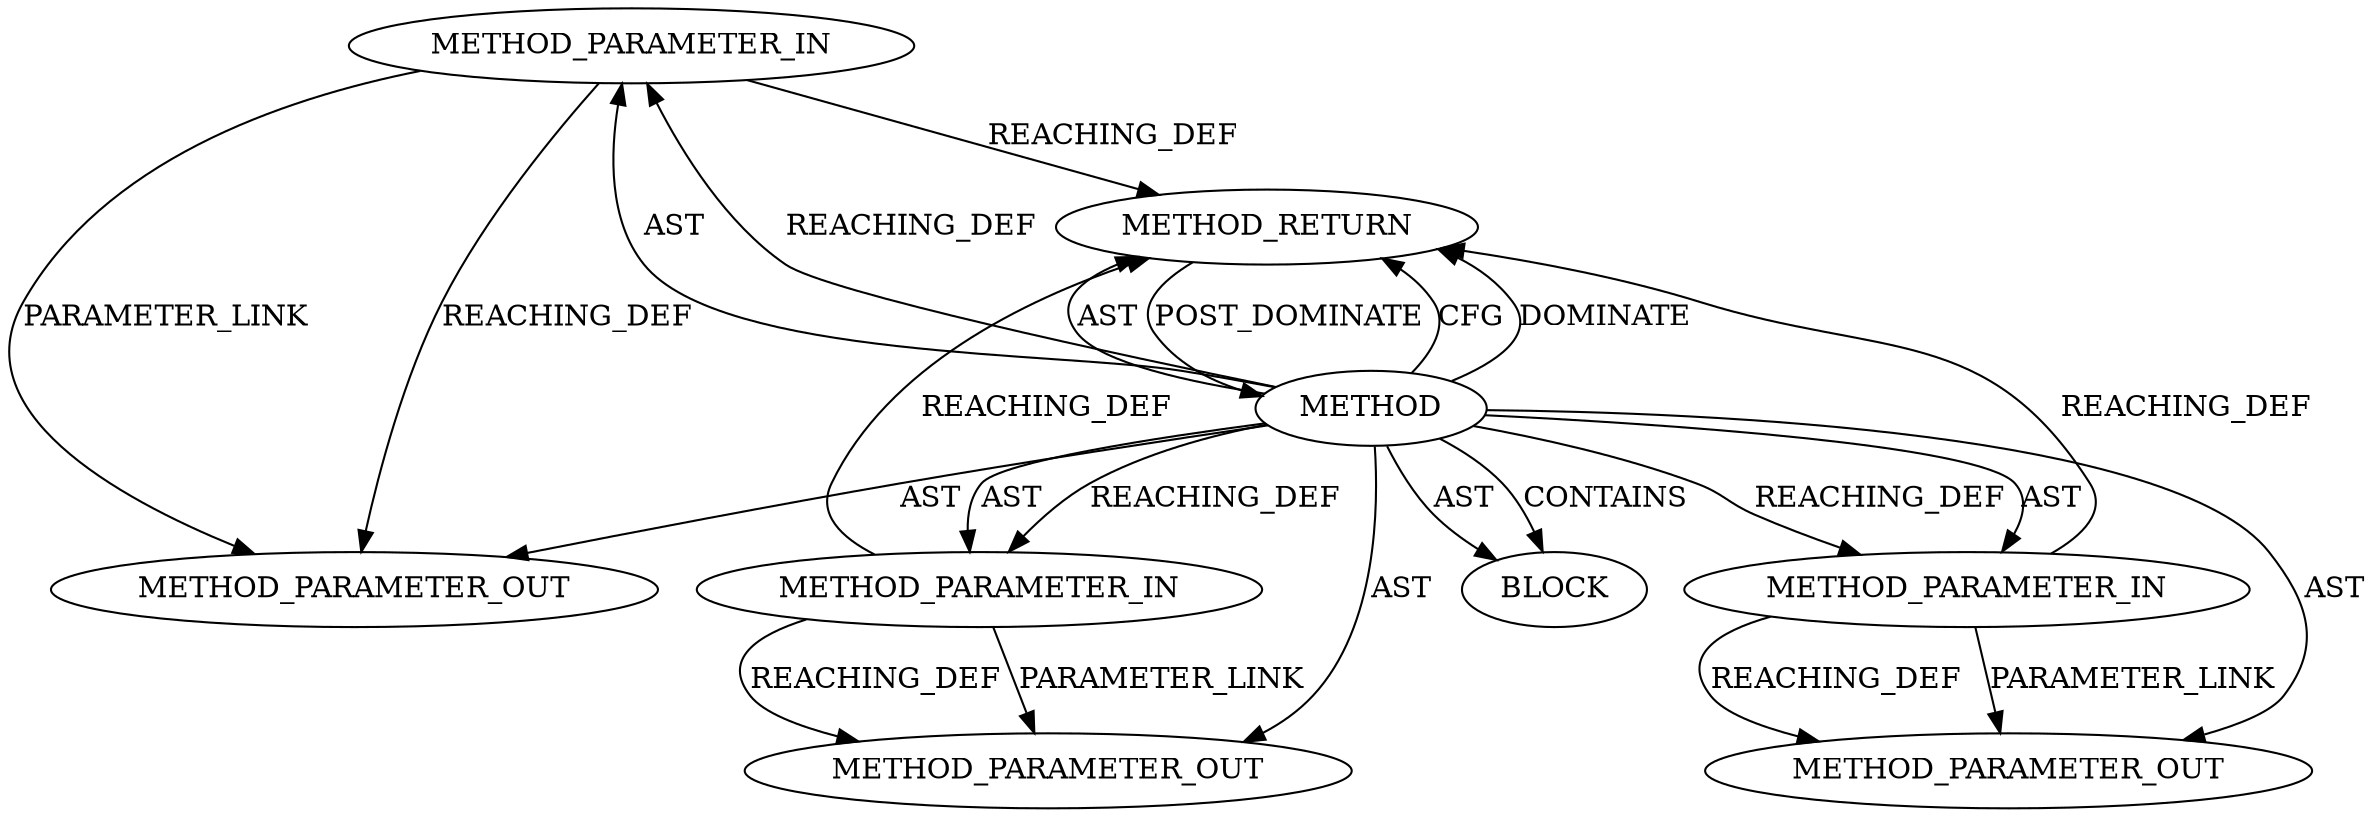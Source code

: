 digraph {
  13384 [label=METHOD_PARAMETER_OUT ORDER=1 CODE="p1" IS_VARIADIC=false TYPE_FULL_NAME="ANY" EVALUATION_STRATEGY="BY_VALUE" INDEX=1 NAME="p1"]
  12344 [label=BLOCK ORDER=1 ARGUMENT_INDEX=1 CODE="<empty>" TYPE_FULL_NAME="ANY"]
  13385 [label=METHOD_PARAMETER_OUT ORDER=2 CODE="p2" IS_VARIADIC=false TYPE_FULL_NAME="ANY" EVALUATION_STRATEGY="BY_VALUE" INDEX=2 NAME="p2"]
  12341 [label=METHOD_PARAMETER_IN ORDER=1 CODE="p1" IS_VARIADIC=false TYPE_FULL_NAME="ANY" EVALUATION_STRATEGY="BY_VALUE" INDEX=1 NAME="p1"]
  12345 [label=METHOD_RETURN ORDER=2 CODE="RET" TYPE_FULL_NAME="ANY" EVALUATION_STRATEGY="BY_VALUE"]
  12342 [label=METHOD_PARAMETER_IN ORDER=2 CODE="p2" IS_VARIADIC=false TYPE_FULL_NAME="ANY" EVALUATION_STRATEGY="BY_VALUE" INDEX=2 NAME="p2"]
  12343 [label=METHOD_PARAMETER_IN ORDER=3 CODE="p3" IS_VARIADIC=false TYPE_FULL_NAME="ANY" EVALUATION_STRATEGY="BY_VALUE" INDEX=3 NAME="p3"]
  13386 [label=METHOD_PARAMETER_OUT ORDER=3 CODE="p3" IS_VARIADIC=false TYPE_FULL_NAME="ANY" EVALUATION_STRATEGY="BY_VALUE" INDEX=3 NAME="p3"]
  12340 [label=METHOD AST_PARENT_TYPE="NAMESPACE_BLOCK" AST_PARENT_FULL_NAME="<global>" ORDER=0 CODE="<empty>" FULL_NAME="crypto_alloc_aead" IS_EXTERNAL=true FILENAME="<empty>" SIGNATURE="" NAME="crypto_alloc_aead"]
  12340 -> 12343 [label=AST ]
  12340 -> 12345 [label=CFG ]
  12340 -> 12344 [label=CONTAINS ]
  12341 -> 13384 [label=PARAMETER_LINK ]
  12343 -> 13386 [label=PARAMETER_LINK ]
  12340 -> 12341 [label=REACHING_DEF VARIABLE=""]
  12340 -> 13384 [label=AST ]
  12342 -> 13385 [label=REACHING_DEF VARIABLE="p2"]
  12342 -> 13385 [label=PARAMETER_LINK ]
  12340 -> 13385 [label=AST ]
  12341 -> 12345 [label=REACHING_DEF VARIABLE="p1"]
  12340 -> 13386 [label=AST ]
  12341 -> 13384 [label=REACHING_DEF VARIABLE="p1"]
  12343 -> 13386 [label=REACHING_DEF VARIABLE="p3"]
  12342 -> 12345 [label=REACHING_DEF VARIABLE="p2"]
  12340 -> 12343 [label=REACHING_DEF VARIABLE=""]
  12345 -> 12340 [label=POST_DOMINATE ]
  12340 -> 12342 [label=AST ]
  12343 -> 12345 [label=REACHING_DEF VARIABLE="p3"]
  12340 -> 12345 [label=DOMINATE ]
  12340 -> 12345 [label=AST ]
  12340 -> 12341 [label=AST ]
  12340 -> 12344 [label=AST ]
  12340 -> 12342 [label=REACHING_DEF VARIABLE=""]
}
